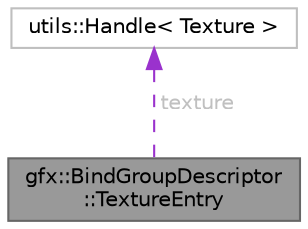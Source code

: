digraph "gfx::BindGroupDescriptor::TextureEntry"
{
 // LATEX_PDF_SIZE
  bgcolor="transparent";
  edge [fontname=Helvetica,fontsize=10,labelfontname=Helvetica,labelfontsize=10];
  node [fontname=Helvetica,fontsize=10,shape=box,height=0.2,width=0.4];
  Node1 [id="Node000001",label="gfx::BindGroupDescriptor\l::TextureEntry",height=0.2,width=0.4,color="gray40", fillcolor="grey60", style="filled", fontcolor="black",tooltip="Represents a texture bound to a specific slot."];
  Node2 -> Node1 [id="edge1_Node000001_Node000002",dir="back",color="darkorchid3",style="dashed",tooltip=" ",label=<<TABLE CELLBORDER="0" BORDER="0"><TR><TD VALIGN="top" ALIGN="LEFT" CELLPADDING="1" CELLSPACING="0">texture</TD></TR>
</TABLE>> ,fontcolor="grey" ];
  Node2 [id="Node000002",label="utils::Handle\< Texture \>",height=0.2,width=0.4,color="grey75", fillcolor="white", style="filled",URL="$classutils_1_1_handle.html",tooltip=" "];
}
